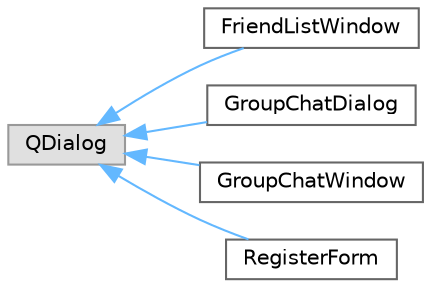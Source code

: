 digraph "Graphical Class Hierarchy"
{
 // LATEX_PDF_SIZE
  bgcolor="transparent";
  edge [fontname=Helvetica,fontsize=10,labelfontname=Helvetica,labelfontsize=10];
  node [fontname=Helvetica,fontsize=10,shape=box,height=0.2,width=0.4];
  rankdir="LR";
  Node0 [id="Node000000",label="QDialog",height=0.2,width=0.4,color="grey60", fillcolor="#E0E0E0", style="filled",tooltip=" "];
  Node0 -> Node1 [id="edge1_Node000000_Node000001",dir="back",color="steelblue1",style="solid",tooltip=" "];
  Node1 [id="Node000001",label="FriendListWindow",height=0.2,width=0.4,color="grey40", fillcolor="white", style="filled",URL="$class_friend_list_window.html",tooltip="The FriendListWindow class represents a window for managing the friend list."];
  Node0 -> Node2 [id="edge2_Node000000_Node000002",dir="back",color="steelblue1",style="solid",tooltip=" "];
  Node2 [id="Node000002",label="GroupChatDialog",height=0.2,width=0.4,color="grey40", fillcolor="white", style="filled",URL="$class_group_chat_dialog.html",tooltip="The GroupChatDialog class represents a dialog for creating a group chat."];
  Node0 -> Node3 [id="edge3_Node000000_Node000003",dir="back",color="steelblue1",style="solid",tooltip=" "];
  Node3 [id="Node000003",label="GroupChatWindow",height=0.2,width=0.4,color="grey40", fillcolor="white", style="filled",URL="$class_group_chat_window.html",tooltip="The GroupChatWindow class represents a window for a group chat."];
  Node0 -> Node4 [id="edge4_Node000000_Node000004",dir="back",color="steelblue1",style="solid",tooltip=" "];
  Node4 [id="Node000004",label="RegisterForm",height=0.2,width=0.4,color="grey40", fillcolor="white", style="filled",URL="$class_register_form.html",tooltip="The RegisterForm class represents a form for user registration and login."];
}
